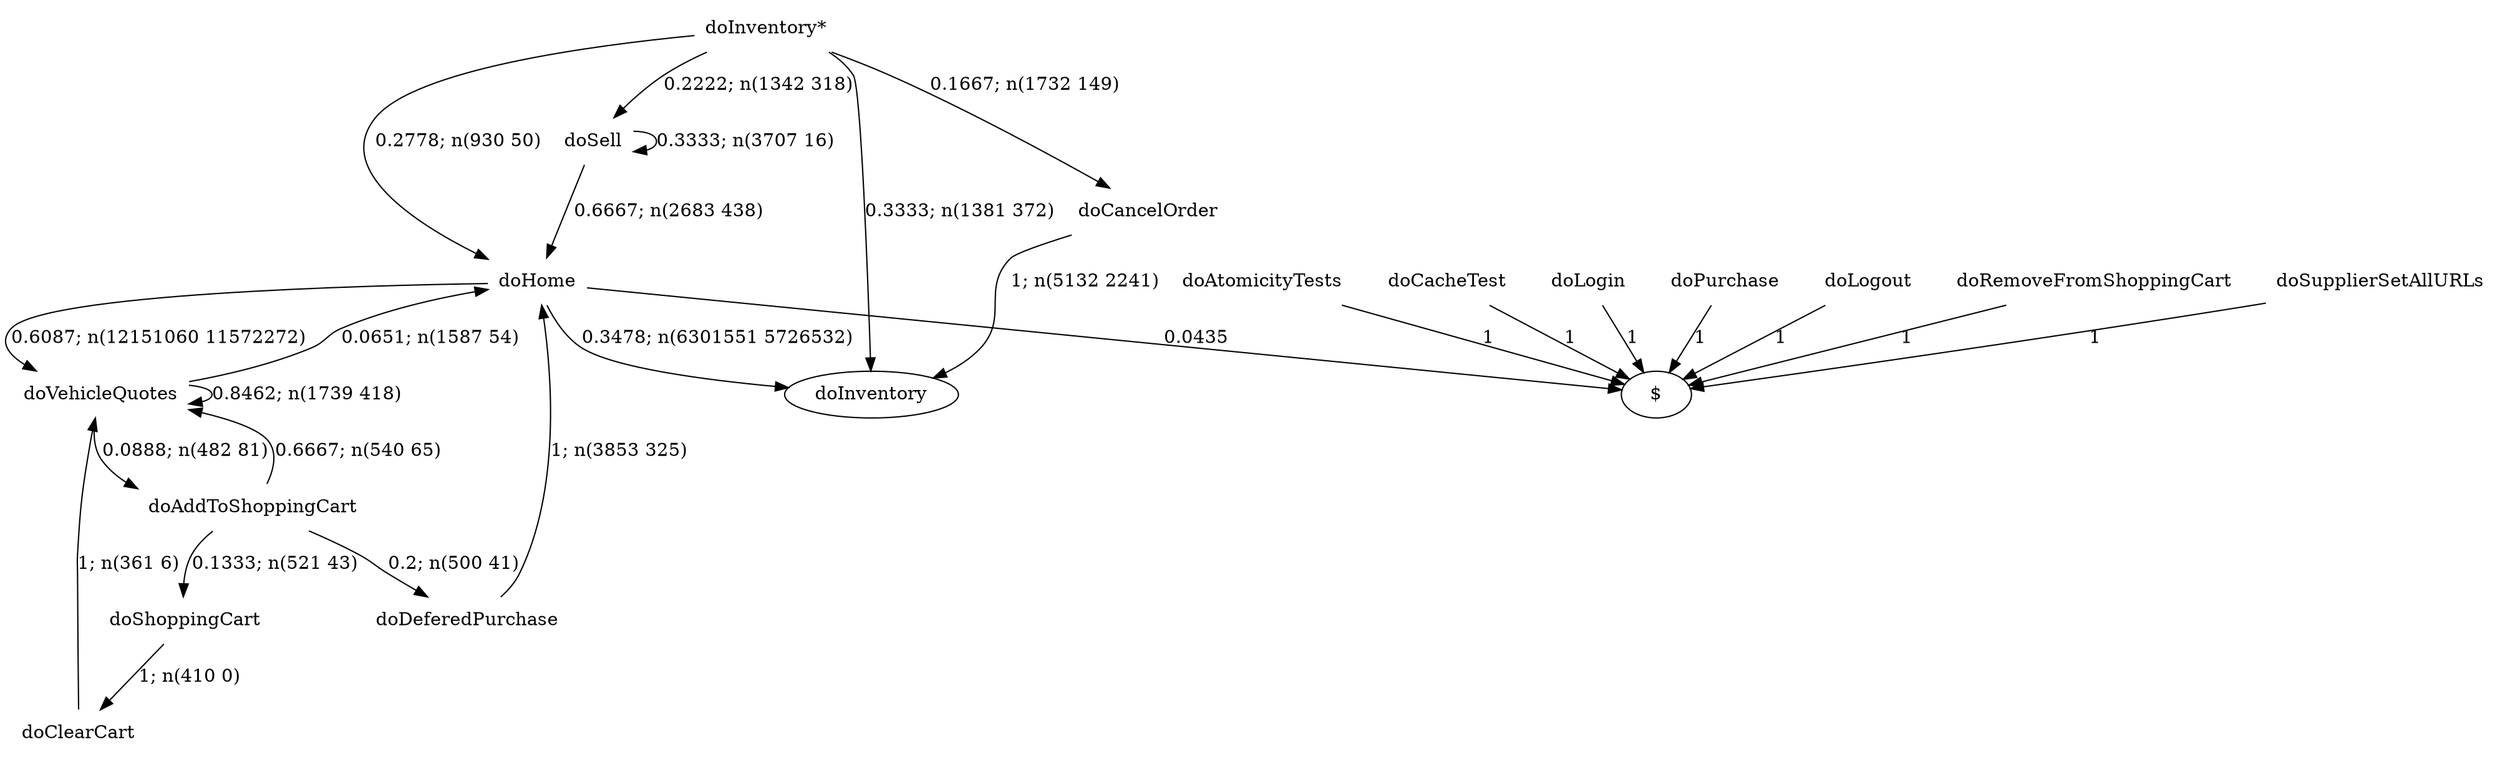 digraph G {"doInventory*" [label="doInventory*",shape=none];"doSupplierSetAllURLs" [label="doSupplierSetAllURLs",shape=none];"doAtomicityTests" [label="doAtomicityTests",shape=none];"doCacheTest" [label="doCacheTest",shape=none];"doLogin" [label="doLogin",shape=none];"doVehicleQuotes" [label="doVehicleQuotes",shape=none];"doAddToShoppingCart" [label="doAddToShoppingCart",shape=none];"doDeferedPurchase" [label="doDeferedPurchase",shape=none];"doHome" [label="doHome",shape=none];"doShoppingCart" [label="doShoppingCart",shape=none];"doClearCart" [label="doClearCart",shape=none];"doPurchase" [label="doPurchase",shape=none];"doSell" [label="doSell",shape=none];"doLogout" [label="doLogout",shape=none];"doCancelOrder" [label="doCancelOrder",shape=none];"doRemoveFromShoppingCart" [label="doRemoveFromShoppingCart",shape=none];"doInventory*"->"doInventory" [style=solid,label="0.3333; n(1381 372)"];"doInventory*"->"doHome" [style=solid,label="0.2778; n(930 50)"];"doInventory*"->"doSell" [style=solid,label="0.2222; n(1342 318)"];"doInventory*"->"doCancelOrder" [style=solid,label="0.1667; n(1732 149)"];"doSupplierSetAllURLs"->"$" [style=solid,label="1"];"doAtomicityTests"->"$" [style=solid,label="1"];"doCacheTest"->"$" [style=solid,label="1"];"doLogin"->"$" [style=solid,label="1"];"doVehicleQuotes"->"doVehicleQuotes" [style=solid,label="0.8462; n(1739 418)"];"doVehicleQuotes"->"doAddToShoppingCart" [style=solid,label="0.0888; n(482 81)"];"doVehicleQuotes"->"doHome" [style=solid,label="0.0651; n(1587 54)"];"doAddToShoppingCart"->"doVehicleQuotes" [style=solid,label="0.6667; n(540 65)"];"doAddToShoppingCart"->"doDeferedPurchase" [style=solid,label="0.2; n(500 41)"];"doAddToShoppingCart"->"doShoppingCart" [style=solid,label="0.1333; n(521 43)"];"doDeferedPurchase"->"doHome" [style=solid,label="1; n(3853 325)"];"doHome"->"doInventory" [style=solid,label="0.3478; n(6301551 5726532)"];"doHome"->"doVehicleQuotes" [style=solid,label="0.6087; n(12151060 11572272)"];"doHome"->"$" [style=solid,label="0.0435"];"doShoppingCart"->"doClearCart" [style=solid,label="1; n(410 0)"];"doClearCart"->"doVehicleQuotes" [style=solid,label="1; n(361 6)"];"doPurchase"->"$" [style=solid,label="1"];"doSell"->"doHome" [style=solid,label="0.6667; n(2683 438)"];"doSell"->"doSell" [style=solid,label="0.3333; n(3707 16)"];"doLogout"->"$" [style=solid,label="1"];"doCancelOrder"->"doInventory" [style=solid,label="1; n(5132 2241)"];"doRemoveFromShoppingCart"->"$" [style=solid,label="1"];}